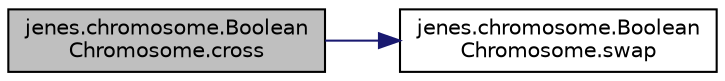 digraph "jenes.chromosome.BooleanChromosome.cross"
{
  edge [fontname="Helvetica",fontsize="10",labelfontname="Helvetica",labelfontsize="10"];
  node [fontname="Helvetica",fontsize="10",shape=record];
  rankdir="LR";
  Node1 [label="jenes.chromosome.Boolean\lChromosome.cross",height=0.2,width=0.4,color="black", fillcolor="grey75", style="filled" fontcolor="black"];
  Node1 -> Node2 [color="midnightblue",fontsize="10",style="solid"];
  Node2 [label="jenes.chromosome.Boolean\lChromosome.swap",height=0.2,width=0.4,color="black", fillcolor="white", style="filled",URL="$classjenes_1_1chromosome_1_1_boolean_chromosome.html#a6359dc1f495e4f7967c6a84f3206de40"];
}
